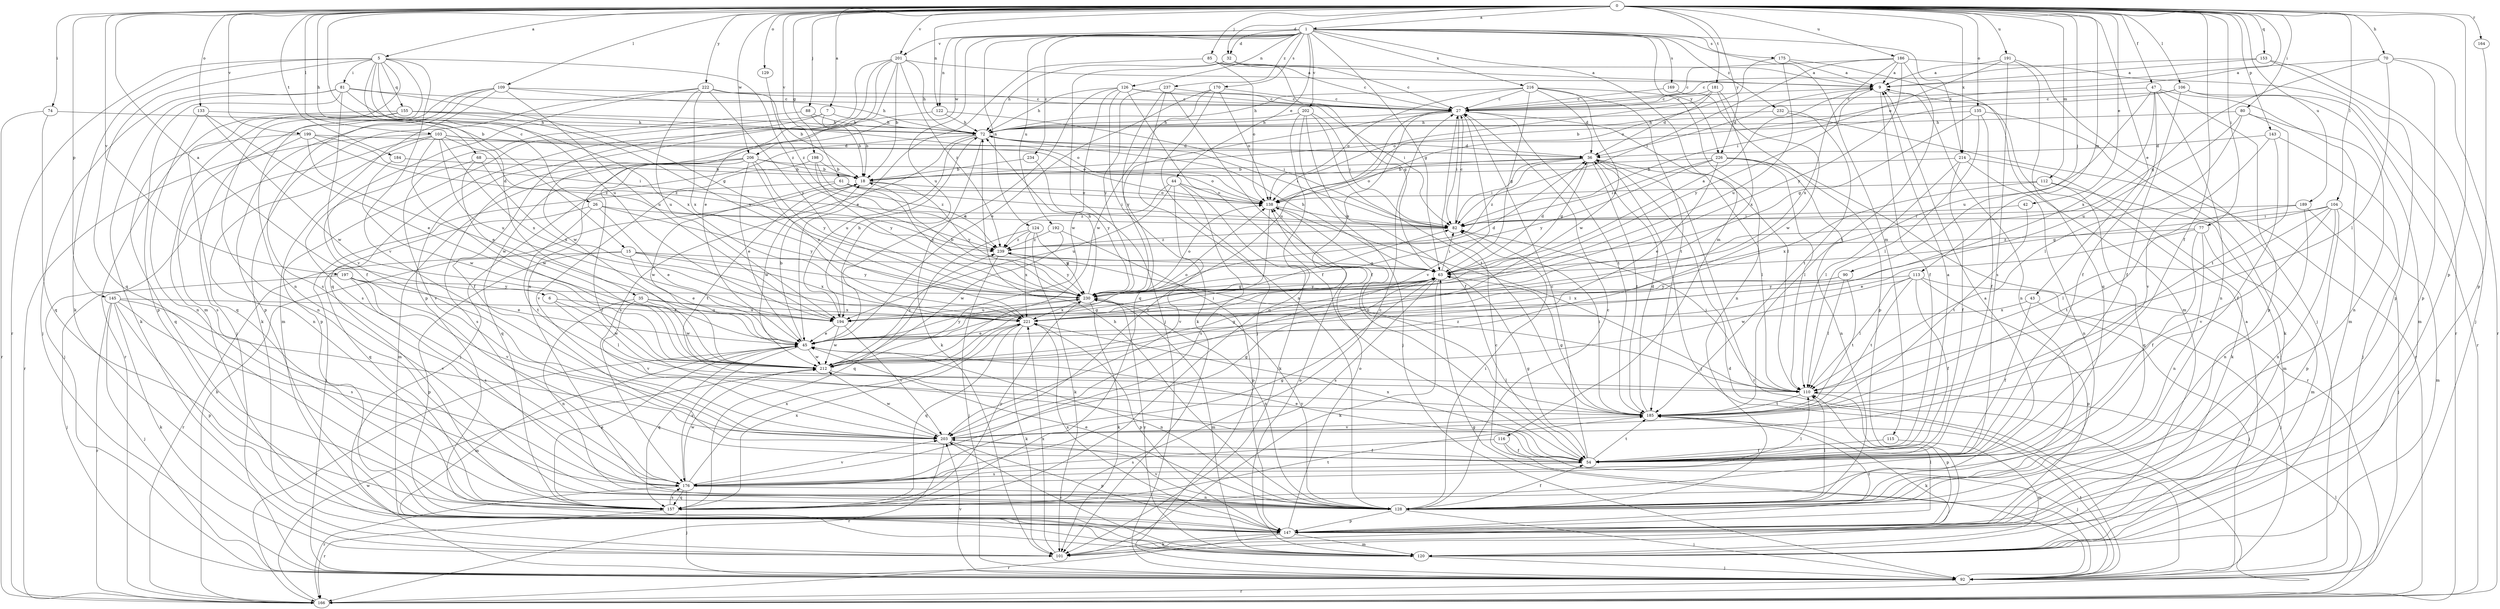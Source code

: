 strict digraph  {
0;
1;
5;
6;
7;
9;
15;
18;
26;
27;
32;
35;
36;
42;
43;
44;
45;
47;
54;
61;
63;
68;
70;
72;
74;
77;
80;
81;
82;
85;
88;
90;
92;
101;
103;
104;
106;
109;
110;
112;
113;
115;
116;
120;
122;
124;
126;
128;
129;
133;
135;
138;
143;
145;
147;
153;
155;
157;
164;
166;
169;
170;
175;
176;
181;
184;
185;
186;
189;
191;
192;
194;
197;
198;
199;
201;
202;
203;
206;
212;
214;
216;
221;
222;
226;
230;
232;
234;
237;
239;
0 -> 1  [label=a];
0 -> 5  [label=a];
0 -> 6  [label=a];
0 -> 7  [label=a];
0 -> 15  [label=b];
0 -> 32  [label=d];
0 -> 42  [label=e];
0 -> 43  [label=e];
0 -> 47  [label=f];
0 -> 54  [label=f];
0 -> 61  [label=g];
0 -> 68  [label=h];
0 -> 70  [label=h];
0 -> 74  [label=i];
0 -> 77  [label=i];
0 -> 80  [label=i];
0 -> 85  [label=j];
0 -> 88  [label=j];
0 -> 90  [label=j];
0 -> 103  [label=l];
0 -> 104  [label=l];
0 -> 106  [label=l];
0 -> 109  [label=l];
0 -> 112  [label=m];
0 -> 113  [label=m];
0 -> 122  [label=n];
0 -> 129  [label=o];
0 -> 133  [label=o];
0 -> 135  [label=o];
0 -> 138  [label=o];
0 -> 143  [label=p];
0 -> 145  [label=p];
0 -> 147  [label=p];
0 -> 153  [label=q];
0 -> 164  [label=r];
0 -> 181  [label=t];
0 -> 184  [label=t];
0 -> 186  [label=u];
0 -> 189  [label=u];
0 -> 191  [label=u];
0 -> 197  [label=v];
0 -> 198  [label=v];
0 -> 199  [label=v];
0 -> 201  [label=v];
0 -> 206  [label=w];
0 -> 214  [label=x];
0 -> 222  [label=y];
0 -> 226  [label=y];
1 -> 32  [label=d];
1 -> 44  [label=e];
1 -> 63  [label=g];
1 -> 115  [label=m];
1 -> 116  [label=m];
1 -> 122  [label=n];
1 -> 124  [label=n];
1 -> 126  [label=n];
1 -> 169  [label=s];
1 -> 170  [label=s];
1 -> 175  [label=s];
1 -> 192  [label=u];
1 -> 194  [label=u];
1 -> 201  [label=v];
1 -> 202  [label=v];
1 -> 206  [label=w];
1 -> 214  [label=x];
1 -> 216  [label=x];
1 -> 226  [label=y];
1 -> 232  [label=z];
1 -> 234  [label=z];
1 -> 237  [label=z];
5 -> 26  [label=c];
5 -> 35  [label=d];
5 -> 81  [label=i];
5 -> 101  [label=k];
5 -> 120  [label=m];
5 -> 128  [label=n];
5 -> 155  [label=q];
5 -> 157  [label=q];
5 -> 166  [label=r];
5 -> 194  [label=u];
5 -> 203  [label=v];
5 -> 239  [label=z];
6 -> 110  [label=l];
6 -> 194  [label=u];
6 -> 212  [label=w];
7 -> 18  [label=b];
7 -> 54  [label=f];
7 -> 72  [label=h];
7 -> 147  [label=p];
9 -> 27  [label=c];
9 -> 36  [label=d];
9 -> 54  [label=f];
9 -> 128  [label=n];
9 -> 230  [label=y];
15 -> 45  [label=e];
15 -> 63  [label=g];
15 -> 147  [label=p];
15 -> 166  [label=r];
15 -> 221  [label=x];
15 -> 230  [label=y];
18 -> 138  [label=o];
18 -> 185  [label=t];
18 -> 212  [label=w];
18 -> 230  [label=y];
26 -> 45  [label=e];
26 -> 82  [label=i];
26 -> 157  [label=q];
26 -> 185  [label=t];
26 -> 230  [label=y];
27 -> 72  [label=h];
27 -> 82  [label=i];
27 -> 110  [label=l];
27 -> 185  [label=t];
27 -> 194  [label=u];
27 -> 203  [label=v];
27 -> 221  [label=x];
27 -> 230  [label=y];
32 -> 9  [label=a];
32 -> 27  [label=c];
32 -> 72  [label=h];
32 -> 92  [label=j];
35 -> 128  [label=n];
35 -> 194  [label=u];
35 -> 203  [label=v];
35 -> 212  [label=w];
35 -> 221  [label=x];
36 -> 18  [label=b];
36 -> 63  [label=g];
36 -> 82  [label=i];
36 -> 92  [label=j];
36 -> 110  [label=l];
36 -> 138  [label=o];
36 -> 166  [label=r];
36 -> 185  [label=t];
36 -> 239  [label=z];
42 -> 82  [label=i];
42 -> 185  [label=t];
43 -> 54  [label=f];
43 -> 92  [label=j];
43 -> 221  [label=x];
44 -> 101  [label=k];
44 -> 138  [label=o];
44 -> 176  [label=s];
44 -> 194  [label=u];
44 -> 203  [label=v];
44 -> 239  [label=z];
45 -> 18  [label=b];
45 -> 63  [label=g];
45 -> 120  [label=m];
45 -> 128  [label=n];
45 -> 138  [label=o];
45 -> 157  [label=q];
45 -> 166  [label=r];
45 -> 176  [label=s];
45 -> 212  [label=w];
45 -> 230  [label=y];
47 -> 27  [label=c];
47 -> 54  [label=f];
47 -> 120  [label=m];
47 -> 128  [label=n];
47 -> 147  [label=p];
47 -> 194  [label=u];
47 -> 221  [label=x];
54 -> 9  [label=a];
54 -> 27  [label=c];
54 -> 45  [label=e];
54 -> 63  [label=g];
54 -> 176  [label=s];
54 -> 185  [label=t];
54 -> 221  [label=x];
61 -> 82  [label=i];
61 -> 92  [label=j];
61 -> 138  [label=o];
61 -> 212  [label=w];
61 -> 230  [label=y];
63 -> 9  [label=a];
63 -> 36  [label=d];
63 -> 72  [label=h];
63 -> 82  [label=i];
63 -> 101  [label=k];
63 -> 176  [label=s];
63 -> 230  [label=y];
68 -> 18  [label=b];
68 -> 203  [label=v];
68 -> 212  [label=w];
68 -> 221  [label=x];
70 -> 9  [label=a];
70 -> 63  [label=g];
70 -> 110  [label=l];
70 -> 147  [label=p];
70 -> 166  [label=r];
72 -> 36  [label=d];
72 -> 82  [label=i];
72 -> 92  [label=j];
72 -> 101  [label=k];
72 -> 176  [label=s];
72 -> 194  [label=u];
74 -> 72  [label=h];
74 -> 157  [label=q];
74 -> 166  [label=r];
77 -> 45  [label=e];
77 -> 54  [label=f];
77 -> 120  [label=m];
77 -> 128  [label=n];
77 -> 239  [label=z];
80 -> 72  [label=h];
80 -> 110  [label=l];
80 -> 128  [label=n];
80 -> 185  [label=t];
80 -> 194  [label=u];
81 -> 27  [label=c];
81 -> 63  [label=g];
81 -> 92  [label=j];
81 -> 101  [label=k];
81 -> 147  [label=p];
81 -> 203  [label=v];
81 -> 221  [label=x];
82 -> 27  [label=c];
82 -> 239  [label=z];
85 -> 9  [label=a];
85 -> 27  [label=c];
85 -> 45  [label=e];
85 -> 63  [label=g];
85 -> 138  [label=o];
88 -> 18  [label=b];
88 -> 72  [label=h];
88 -> 176  [label=s];
90 -> 110  [label=l];
90 -> 185  [label=t];
90 -> 221  [label=x];
90 -> 230  [label=y];
92 -> 27  [label=c];
92 -> 36  [label=d];
92 -> 63  [label=g];
92 -> 166  [label=r];
92 -> 185  [label=t];
92 -> 203  [label=v];
101 -> 221  [label=x];
103 -> 36  [label=d];
103 -> 92  [label=j];
103 -> 128  [label=n];
103 -> 138  [label=o];
103 -> 166  [label=r];
103 -> 194  [label=u];
103 -> 212  [label=w];
103 -> 221  [label=x];
103 -> 239  [label=z];
104 -> 63  [label=g];
104 -> 82  [label=i];
104 -> 110  [label=l];
104 -> 120  [label=m];
104 -> 128  [label=n];
104 -> 147  [label=p];
104 -> 203  [label=v];
106 -> 18  [label=b];
106 -> 27  [label=c];
106 -> 54  [label=f];
106 -> 120  [label=m];
106 -> 166  [label=r];
109 -> 27  [label=c];
109 -> 72  [label=h];
109 -> 92  [label=j];
109 -> 120  [label=m];
109 -> 147  [label=p];
109 -> 176  [label=s];
109 -> 194  [label=u];
110 -> 82  [label=i];
110 -> 147  [label=p];
110 -> 185  [label=t];
110 -> 239  [label=z];
112 -> 120  [label=m];
112 -> 138  [label=o];
112 -> 157  [label=q];
112 -> 221  [label=x];
113 -> 54  [label=f];
113 -> 92  [label=j];
113 -> 110  [label=l];
113 -> 147  [label=p];
113 -> 185  [label=t];
113 -> 212  [label=w];
113 -> 230  [label=y];
115 -> 54  [label=f];
115 -> 120  [label=m];
116 -> 54  [label=f];
116 -> 92  [label=j];
116 -> 176  [label=s];
120 -> 9  [label=a];
120 -> 92  [label=j];
120 -> 138  [label=o];
120 -> 203  [label=v];
120 -> 230  [label=y];
122 -> 72  [label=h];
122 -> 82  [label=i];
122 -> 212  [label=w];
124 -> 101  [label=k];
124 -> 157  [label=q];
124 -> 221  [label=x];
124 -> 230  [label=y];
124 -> 239  [label=z];
126 -> 27  [label=c];
126 -> 45  [label=e];
126 -> 54  [label=f];
126 -> 72  [label=h];
126 -> 82  [label=i];
126 -> 101  [label=k];
126 -> 212  [label=w];
128 -> 9  [label=a];
128 -> 27  [label=c];
128 -> 45  [label=e];
128 -> 54  [label=f];
128 -> 72  [label=h];
128 -> 82  [label=i];
128 -> 92  [label=j];
128 -> 110  [label=l];
128 -> 147  [label=p];
128 -> 203  [label=v];
128 -> 230  [label=y];
129 -> 239  [label=z];
133 -> 45  [label=e];
133 -> 72  [label=h];
133 -> 128  [label=n];
133 -> 212  [label=w];
135 -> 54  [label=f];
135 -> 63  [label=g];
135 -> 72  [label=h];
135 -> 101  [label=k];
135 -> 110  [label=l];
138 -> 82  [label=i];
138 -> 110  [label=l];
138 -> 203  [label=v];
143 -> 36  [label=d];
143 -> 54  [label=f];
143 -> 92  [label=j];
143 -> 203  [label=v];
145 -> 92  [label=j];
145 -> 101  [label=k];
145 -> 147  [label=p];
145 -> 166  [label=r];
145 -> 176  [label=s];
145 -> 203  [label=v];
145 -> 221  [label=x];
147 -> 101  [label=k];
147 -> 110  [label=l];
147 -> 120  [label=m];
147 -> 138  [label=o];
147 -> 166  [label=r];
147 -> 185  [label=t];
147 -> 221  [label=x];
153 -> 9  [label=a];
153 -> 27  [label=c];
153 -> 92  [label=j];
153 -> 147  [label=p];
155 -> 72  [label=h];
155 -> 128  [label=n];
155 -> 138  [label=o];
155 -> 157  [label=q];
155 -> 166  [label=r];
155 -> 230  [label=y];
157 -> 27  [label=c];
157 -> 45  [label=e];
157 -> 166  [label=r];
157 -> 176  [label=s];
157 -> 185  [label=t];
157 -> 221  [label=x];
157 -> 230  [label=y];
164 -> 147  [label=p];
166 -> 18  [label=b];
166 -> 110  [label=l];
166 -> 212  [label=w];
169 -> 27  [label=c];
169 -> 147  [label=p];
170 -> 27  [label=c];
170 -> 45  [label=e];
170 -> 92  [label=j];
170 -> 138  [label=o];
170 -> 212  [label=w];
175 -> 9  [label=a];
175 -> 120  [label=m];
175 -> 138  [label=o];
175 -> 194  [label=u];
176 -> 63  [label=g];
176 -> 92  [label=j];
176 -> 110  [label=l];
176 -> 128  [label=n];
176 -> 157  [label=q];
176 -> 166  [label=r];
176 -> 203  [label=v];
176 -> 212  [label=w];
176 -> 221  [label=x];
181 -> 27  [label=c];
181 -> 36  [label=d];
181 -> 138  [label=o];
181 -> 212  [label=w];
181 -> 221  [label=x];
184 -> 18  [label=b];
184 -> 212  [label=w];
185 -> 36  [label=d];
185 -> 63  [label=g];
185 -> 82  [label=i];
185 -> 101  [label=k];
185 -> 138  [label=o];
185 -> 203  [label=v];
186 -> 9  [label=a];
186 -> 27  [label=c];
186 -> 82  [label=i];
186 -> 166  [label=r];
186 -> 185  [label=t];
186 -> 221  [label=x];
186 -> 230  [label=y];
189 -> 82  [label=i];
189 -> 92  [label=j];
189 -> 128  [label=n];
189 -> 185  [label=t];
191 -> 9  [label=a];
191 -> 82  [label=i];
191 -> 92  [label=j];
191 -> 157  [label=q];
191 -> 176  [label=s];
192 -> 147  [label=p];
192 -> 212  [label=w];
192 -> 239  [label=z];
194 -> 45  [label=e];
194 -> 72  [label=h];
194 -> 203  [label=v];
194 -> 212  [label=w];
197 -> 45  [label=e];
197 -> 92  [label=j];
197 -> 176  [label=s];
197 -> 203  [label=v];
197 -> 230  [label=y];
198 -> 18  [label=b];
198 -> 203  [label=v];
198 -> 230  [label=y];
198 -> 239  [label=z];
199 -> 36  [label=d];
199 -> 45  [label=e];
199 -> 82  [label=i];
199 -> 157  [label=q];
199 -> 176  [label=s];
199 -> 239  [label=z];
201 -> 9  [label=a];
201 -> 18  [label=b];
201 -> 45  [label=e];
201 -> 72  [label=h];
201 -> 128  [label=n];
201 -> 147  [label=p];
201 -> 157  [label=q];
201 -> 239  [label=z];
202 -> 54  [label=f];
202 -> 72  [label=h];
202 -> 82  [label=i];
202 -> 92  [label=j];
202 -> 157  [label=q];
202 -> 185  [label=t];
203 -> 54  [label=f];
203 -> 63  [label=g];
203 -> 147  [label=p];
203 -> 166  [label=r];
203 -> 212  [label=w];
206 -> 18  [label=b];
206 -> 45  [label=e];
206 -> 54  [label=f];
206 -> 120  [label=m];
206 -> 138  [label=o];
206 -> 157  [label=q];
206 -> 176  [label=s];
206 -> 221  [label=x];
206 -> 230  [label=y];
212 -> 63  [label=g];
212 -> 82  [label=i];
212 -> 110  [label=l];
212 -> 239  [label=z];
214 -> 18  [label=b];
214 -> 54  [label=f];
214 -> 101  [label=k];
214 -> 110  [label=l];
214 -> 128  [label=n];
216 -> 27  [label=c];
216 -> 36  [label=d];
216 -> 63  [label=g];
216 -> 72  [label=h];
216 -> 128  [label=n];
216 -> 138  [label=o];
216 -> 185  [label=t];
216 -> 212  [label=w];
221 -> 45  [label=e];
221 -> 101  [label=k];
221 -> 147  [label=p];
221 -> 157  [label=q];
222 -> 18  [label=b];
222 -> 27  [label=c];
222 -> 54  [label=f];
222 -> 101  [label=k];
222 -> 194  [label=u];
222 -> 221  [label=x];
222 -> 230  [label=y];
226 -> 18  [label=b];
226 -> 45  [label=e];
226 -> 82  [label=i];
226 -> 110  [label=l];
226 -> 128  [label=n];
226 -> 166  [label=r];
226 -> 230  [label=y];
230 -> 18  [label=b];
230 -> 36  [label=d];
230 -> 63  [label=g];
230 -> 72  [label=h];
230 -> 101  [label=k];
230 -> 120  [label=m];
230 -> 128  [label=n];
230 -> 138  [label=o];
230 -> 194  [label=u];
230 -> 221  [label=x];
232 -> 72  [label=h];
232 -> 166  [label=r];
232 -> 185  [label=t];
234 -> 18  [label=b];
234 -> 230  [label=y];
237 -> 27  [label=c];
237 -> 54  [label=f];
237 -> 128  [label=n];
237 -> 157  [label=q];
237 -> 230  [label=y];
239 -> 63  [label=g];
239 -> 92  [label=j];
239 -> 230  [label=y];
}
